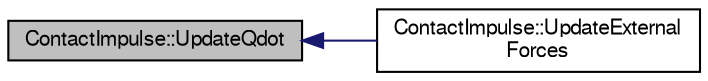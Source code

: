 digraph "ContactImpulse::UpdateQdot"
{
  edge [fontname="FreeSans",fontsize="10",labelfontname="FreeSans",labelfontsize="10"];
  node [fontname="FreeSans",fontsize="10",shape=record];
  rankdir="LR";
  Node1 [label="ContactImpulse::UpdateQdot",height=0.2,width=0.4,color="black", fillcolor="grey75", style="filled", fontcolor="black"];
  Node1 -> Node2 [dir="back",color="midnightblue",fontsize="10",style="solid",fontname="FreeSans"];
  Node2 [label="ContactImpulse::UpdateExternal\lForces",height=0.2,width=0.4,color="black", fillcolor="white", style="filled",URL="$d2/dc6/class_contact_impulse.html#a4513e5bb2a4bc15a7569e57e6ea4a410"];
}
